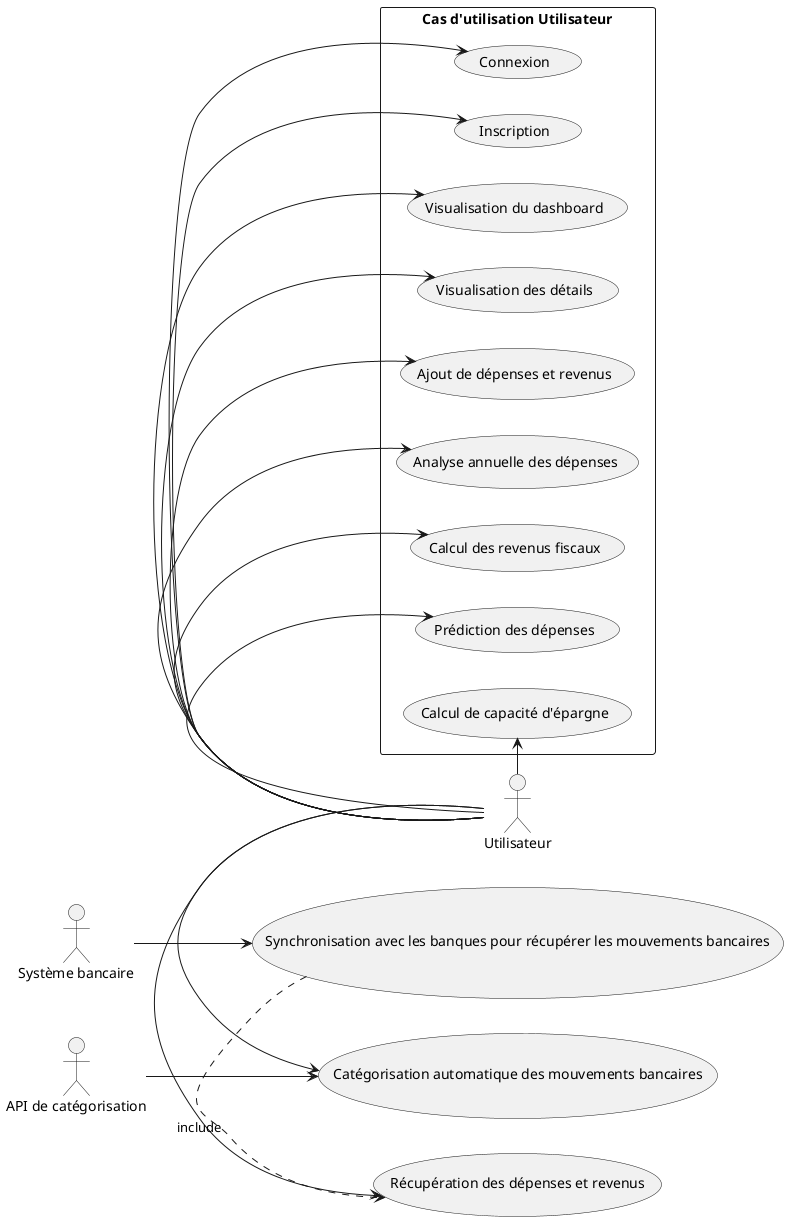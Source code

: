 @startuml
left to right direction

actor Utilisateur
actor "Système bancaire" as SystemeBancaire
actor "API de catégorisation" as ApiCategorisation

rectangle "Cas d'utilisation Utilisateur" {
  (Connexion)
  (Inscription)
  (Visualisation du dashboard)
  (Visualisation des détails)
  (Ajout de dépenses et revenus)
  (Analyse annuelle des dépenses)
  (Calcul des revenus fiscaux)
  (Prédiction des dépenses)
  (Calcul de capacité d'épargne)
}



Utilisateur -> (Connexion)
Utilisateur -> (Inscription)
Utilisateur -> (Visualisation du dashboard)
Utilisateur -> (Visualisation des détails)
Utilisateur -> (Ajout de dépenses et revenus)
Utilisateur -> (Récupération des dépenses et revenus)
Utilisateur -> (Analyse annuelle des dépenses)
Utilisateur -> (Calcul des revenus fiscaux)
Utilisateur -> (Prédiction des dépenses)
Utilisateur -> (Calcul de capacité d'épargne)
Utilisateur -> (Catégorisation automatique des mouvements bancaires)

SystemeBancaire --> (Synchronisation avec les banques pour récupérer les mouvements bancaires)
ApiCategorisation --> (Catégorisation automatique des mouvements bancaires)

(Synchronisation avec les banques pour récupérer les mouvements bancaires) .> (Récupération des dépenses et revenus) : include
@enduml
